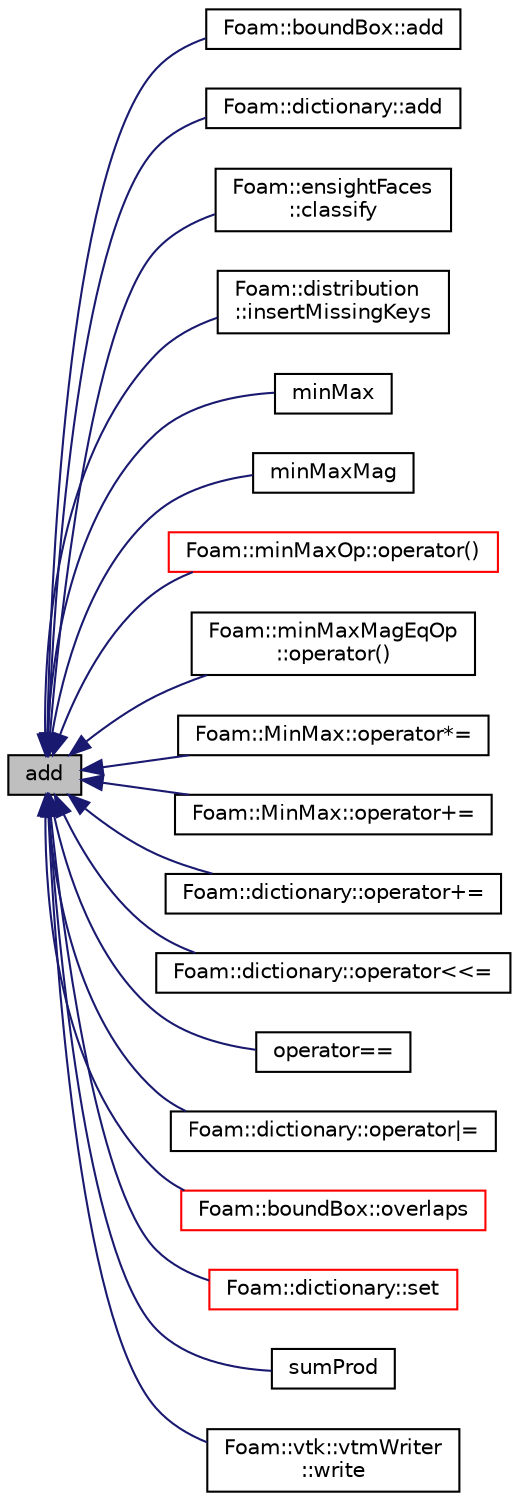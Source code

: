 digraph "add"
{
  bgcolor="transparent";
  edge [fontname="Helvetica",fontsize="10",labelfontname="Helvetica",labelfontsize="10"];
  node [fontname="Helvetica",fontsize="10",shape=record];
  rankdir="LR";
  Node1 [label="add",height=0.2,width=0.4,color="black", fillcolor="grey75", style="filled" fontcolor="black"];
  Node1 -> Node2 [dir="back",color="midnightblue",fontsize="10",style="solid",fontname="Helvetica"];
  Node2 [label="Foam::boundBox::add",height=0.2,width=0.4,color="black",URL="$classFoam_1_1boundBox.html#ab2758d7f15932530a42637bcf042112c",tooltip="Extend to include the points from the temporary point field. "];
  Node1 -> Node3 [dir="back",color="midnightblue",fontsize="10",style="solid",fontname="Helvetica"];
  Node3 [label="Foam::dictionary::add",height=0.2,width=0.4,color="black",URL="$classFoam_1_1dictionary.html#a8b4e8b6b13da604859f73bf2913408f3",tooltip="Add a word entry. "];
  Node1 -> Node4 [dir="back",color="midnightblue",fontsize="10",style="solid",fontname="Helvetica"];
  Node4 [label="Foam::ensightFaces\l::classify",height=0.2,width=0.4,color="black",URL="$classFoam_1_1ensightFaces.html#aade66a3be30fc2257429dc54dbcbf1d4",tooltip="Classify the face types, set element list. "];
  Node1 -> Node5 [dir="back",color="midnightblue",fontsize="10",style="solid",fontname="Helvetica"];
  Node5 [label="Foam::distribution\l::insertMissingKeys",height=0.2,width=0.4,color="black",URL="$classFoam_1_1distribution.html#a3c855f53db1ec61ad3d3d5f12b62629e"];
  Node1 -> Node6 [dir="back",color="midnightblue",fontsize="10",style="solid",fontname="Helvetica"];
  Node6 [label="minMax",height=0.2,width=0.4,color="black",URL="$namespaceFoam.html#a50a96f900d87973529ddcaeca42b0d81",tooltip="Extract the min/max range from a list of values. "];
  Node1 -> Node7 [dir="back",color="midnightblue",fontsize="10",style="solid",fontname="Helvetica"];
  Node7 [label="minMaxMag",height=0.2,width=0.4,color="black",URL="$namespaceFoam.html#a346b7536ba6d78c2fab020de144c4809",tooltip="The min/max magnitudes from a min/max range. "];
  Node1 -> Node8 [dir="back",color="midnightblue",fontsize="10",style="solid",fontname="Helvetica"];
  Node8 [label="Foam::minMaxOp::operator()",height=0.2,width=0.4,color="red",URL="$structFoam_1_1minMaxOp.html#ab32ebe188f6328bc349282940f3f9057"];
  Node1 -> Node9 [dir="back",color="midnightblue",fontsize="10",style="solid",fontname="Helvetica"];
  Node9 [label="Foam::minMaxMagEqOp\l::operator()",height=0.2,width=0.4,color="black",URL="$structFoam_1_1minMaxMagEqOp.html#a3e209cba3caa51090a52cb77d76890d0"];
  Node1 -> Node10 [dir="back",color="midnightblue",fontsize="10",style="solid",fontname="Helvetica"];
  Node10 [label="Foam::MinMax::operator*=",height=0.2,width=0.4,color="black",URL="$classFoam_1_1MinMax.html#a0e685a1cd0f311406dad363e2cfc2327",tooltip="Multiply range by scalar factor. "];
  Node1 -> Node11 [dir="back",color="midnightblue",fontsize="10",style="solid",fontname="Helvetica"];
  Node11 [label="Foam::MinMax::operator+=",height=0.2,width=0.4,color="black",URL="$classFoam_1_1MinMax.html#ae7463f3df99ea7393aafd925e53d1871",tooltip="Extend min/max range to include value. "];
  Node1 -> Node12 [dir="back",color="midnightblue",fontsize="10",style="solid",fontname="Helvetica"];
  Node12 [label="Foam::dictionary::operator+=",height=0.2,width=0.4,color="black",URL="$classFoam_1_1dictionary.html#afc815c88289bf5d0b165f4bb3ffecc94",tooltip="Include entries from the given dictionary. "];
  Node1 -> Node13 [dir="back",color="midnightblue",fontsize="10",style="solid",fontname="Helvetica"];
  Node13 [label="Foam::dictionary::operator\<\<=",height=0.2,width=0.4,color="black",URL="$classFoam_1_1dictionary.html#a3e5b4aaf8240be5c893b54ab2b0d183a",tooltip="Unconditionally include entries from the given dictionary. "];
  Node1 -> Node14 [dir="back",color="midnightblue",fontsize="10",style="solid",fontname="Helvetica"];
  Node14 [label="operator==",height=0.2,width=0.4,color="black",URL="$namespaceFoam.html#a465319f1505493347f8298c5cdc4a5a0"];
  Node1 -> Node15 [dir="back",color="midnightblue",fontsize="10",style="solid",fontname="Helvetica"];
  Node15 [label="Foam::dictionary::operator\|=",height=0.2,width=0.4,color="black",URL="$classFoam_1_1dictionary.html#a75be6dac0d1a05f27707bd6236311478",tooltip="Conditionally include entries from the given dictionary. "];
  Node1 -> Node16 [dir="back",color="midnightblue",fontsize="10",style="solid",fontname="Helvetica"];
  Node16 [label="Foam::boundBox::overlaps",height=0.2,width=0.4,color="red",URL="$classFoam_1_1boundBox.html#ad216562f0c5ce5c494f7dde03b8faec2",tooltip="Overlaps/touches boundingBox? "];
  Node1 -> Node17 [dir="back",color="midnightblue",fontsize="10",style="solid",fontname="Helvetica"];
  Node17 [label="Foam::dictionary::set",height=0.2,width=0.4,color="red",URL="$classFoam_1_1dictionary.html#ae49d8dce8b44b22296119b2ed8d4d4ad",tooltip="Assign a new entry, overwriting any existing entry. "];
  Node1 -> Node18 [dir="back",color="midnightblue",fontsize="10",style="solid",fontname="Helvetica"];
  Node18 [label="sumProd",height=0.2,width=0.4,color="black",URL="$namespaceFoam.html#a93e6930f789f21705c721dc592817713",tooltip="Sum product. "];
  Node1 -> Node19 [dir="back",color="midnightblue",fontsize="10",style="solid",fontname="Helvetica"];
  Node19 [label="Foam::vtk::vtmWriter\l::write",height=0.2,width=0.4,color="black",URL="$classFoam_1_1vtk_1_1vtmWriter.html#a4b8762c4aa5a74212e3950e9d31f926f",tooltip="Open file for writing (creates parent directory) and write the blocks and TimeValue. "];
}
